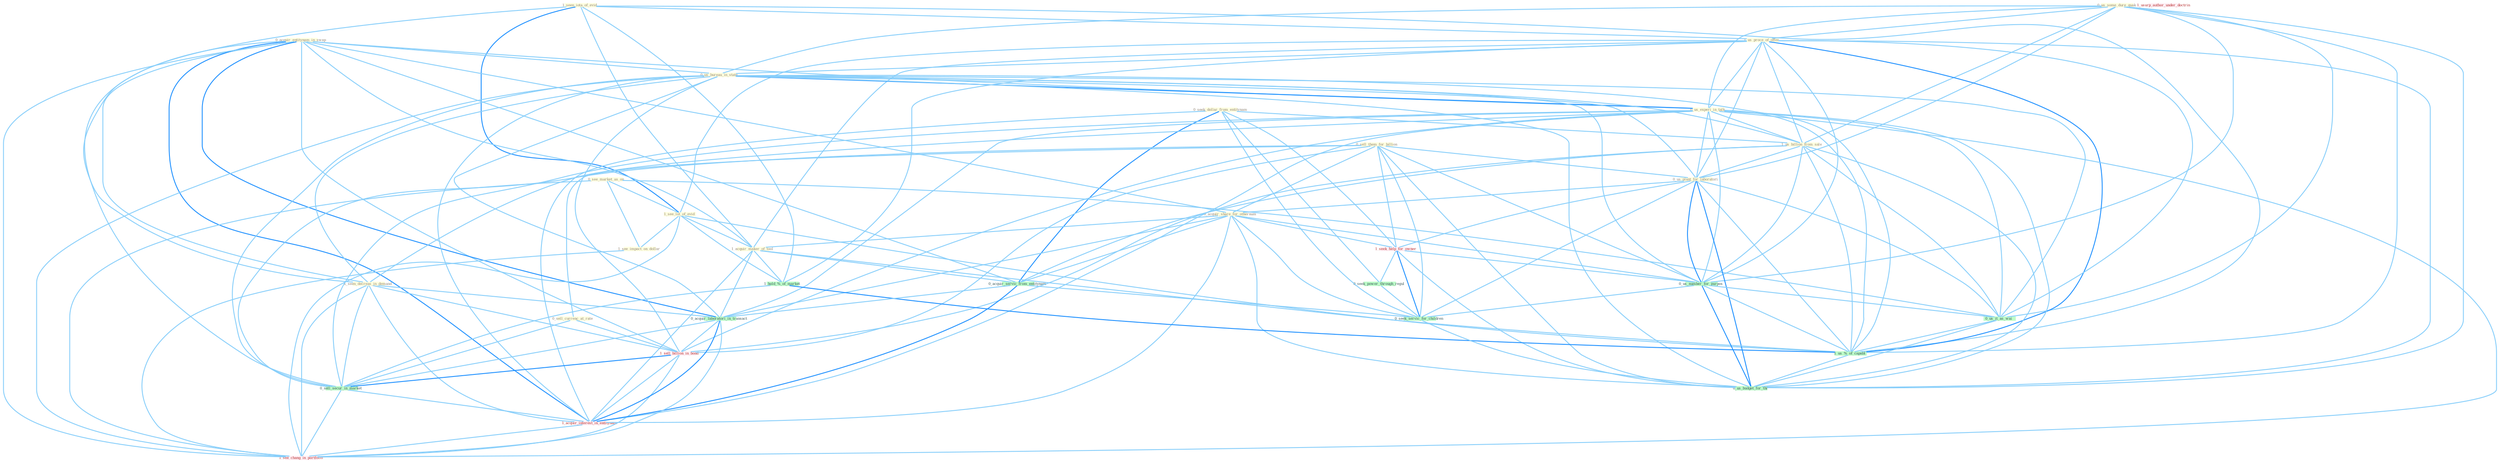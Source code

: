 Graph G{ 
    node
    [shape=polygon,style=filled,width=.5,height=.06,color="#BDFCC9",fixedsize=true,fontsize=4,
    fontcolor="#2f4f4f"];
    {node
    [color="#ffffe0", fontcolor="#8b7d6b"] "1_seen_iota_of_evid " "0_seek_dollar_from_entitynam " "0_us_some_dure_quak " "1_us_proce_of_offer " "0_acquir_entitynam_in_swap " "0_us_bureau_in_state " "0_see_market_as_on " "1_see_lot_of_evid " "1_see_impact_on_dollar " "0_sell_them_for_billion " "0_us_experi_in_talk " "1_us_billion_from_sale " "0_sell_currenc_at_rate " "1_seen_decreas_in_demand " "0_us_plant_for_laboratori " "0_acquir_share_for_othernum " "1_acquir_maker_of_tool "}
{node [color="#fff0f5", fontcolor="#b22222"] "1_seek_help_for_owner " "1_sell_billion_in_bond " "1_usurp_author_under_doctrin " "1_acquir_interest_in_entitynam " "1_see_chang_in_portfolio "}
edge [color="#B0E2FF"];

	"1_seen_iota_of_evid " -- "1_us_proce_of_offer " [w="1", color="#87cefa" ];
	"1_seen_iota_of_evid " -- "1_see_lot_of_evid " [w="2", color="#1e90ff" , len=0.8];
	"1_seen_iota_of_evid " -- "1_seen_decreas_in_demand " [w="1", color="#87cefa" ];
	"1_seen_iota_of_evid " -- "1_acquir_maker_of_tool " [w="1", color="#87cefa" ];
	"1_seen_iota_of_evid " -- "1_hold_%_of_market " [w="1", color="#87cefa" ];
	"1_seen_iota_of_evid " -- "1_us_%_of_capabl " [w="1", color="#87cefa" ];
	"0_seek_dollar_from_entitynam " -- "1_us_billion_from_sale " [w="1", color="#87cefa" ];
	"0_seek_dollar_from_entitynam " -- "1_seek_help_for_owner " [w="1", color="#87cefa" ];
	"0_seek_dollar_from_entitynam " -- "0_acquir_servic_from_entitynam " [w="2", color="#1e90ff" , len=0.8];
	"0_seek_dollar_from_entitynam " -- "0_seek_power_through_regul " [w="1", color="#87cefa" ];
	"0_seek_dollar_from_entitynam " -- "1_acquir_interest_in_entitynam " [w="1", color="#87cefa" ];
	"0_seek_dollar_from_entitynam " -- "0_seek_servic_for_children " [w="1", color="#87cefa" ];
	"0_us_some_dure_quak " -- "1_us_proce_of_offer " [w="1", color="#87cefa" ];
	"0_us_some_dure_quak " -- "0_us_bureau_in_state " [w="1", color="#87cefa" ];
	"0_us_some_dure_quak " -- "0_us_experi_in_talk " [w="1", color="#87cefa" ];
	"0_us_some_dure_quak " -- "1_us_billion_from_sale " [w="1", color="#87cefa" ];
	"0_us_some_dure_quak " -- "0_us_plant_for_laboratori " [w="1", color="#87cefa" ];
	"0_us_some_dure_quak " -- "0_us_number_for_purpos " [w="1", color="#87cefa" ];
	"0_us_some_dure_quak " -- "0_us_it_as_wai " [w="1", color="#87cefa" ];
	"0_us_some_dure_quak " -- "1_us_%_of_capabl " [w="1", color="#87cefa" ];
	"0_us_some_dure_quak " -- "0_us_budget_for_thi " [w="1", color="#87cefa" ];
	"1_us_proce_of_offer " -- "0_us_bureau_in_state " [w="1", color="#87cefa" ];
	"1_us_proce_of_offer " -- "1_see_lot_of_evid " [w="1", color="#87cefa" ];
	"1_us_proce_of_offer " -- "0_us_experi_in_talk " [w="1", color="#87cefa" ];
	"1_us_proce_of_offer " -- "1_us_billion_from_sale " [w="1", color="#87cefa" ];
	"1_us_proce_of_offer " -- "0_us_plant_for_laboratori " [w="1", color="#87cefa" ];
	"1_us_proce_of_offer " -- "1_acquir_maker_of_tool " [w="1", color="#87cefa" ];
	"1_us_proce_of_offer " -- "1_hold_%_of_market " [w="1", color="#87cefa" ];
	"1_us_proce_of_offer " -- "0_us_number_for_purpos " [w="1", color="#87cefa" ];
	"1_us_proce_of_offer " -- "0_us_it_as_wai " [w="1", color="#87cefa" ];
	"1_us_proce_of_offer " -- "1_us_%_of_capabl " [w="2", color="#1e90ff" , len=0.8];
	"1_us_proce_of_offer " -- "0_us_budget_for_thi " [w="1", color="#87cefa" ];
	"0_acquir_entitynam_in_swap " -- "0_us_bureau_in_state " [w="1", color="#87cefa" ];
	"0_acquir_entitynam_in_swap " -- "0_us_experi_in_talk " [w="1", color="#87cefa" ];
	"0_acquir_entitynam_in_swap " -- "1_seen_decreas_in_demand " [w="1", color="#87cefa" ];
	"0_acquir_entitynam_in_swap " -- "0_acquir_share_for_othernum " [w="1", color="#87cefa" ];
	"0_acquir_entitynam_in_swap " -- "1_acquir_maker_of_tool " [w="1", color="#87cefa" ];
	"0_acquir_entitynam_in_swap " -- "0_acquir_servic_from_entitynam " [w="1", color="#87cefa" ];
	"0_acquir_entitynam_in_swap " -- "0_acquir_laboratori_in_transact " [w="2", color="#1e90ff" , len=0.8];
	"0_acquir_entitynam_in_swap " -- "1_sell_billion_in_bond " [w="1", color="#87cefa" ];
	"0_acquir_entitynam_in_swap " -- "0_sell_secur_in_market " [w="1", color="#87cefa" ];
	"0_acquir_entitynam_in_swap " -- "1_acquir_interest_in_entitynam " [w="2", color="#1e90ff" , len=0.8];
	"0_acquir_entitynam_in_swap " -- "1_see_chang_in_portfolio " [w="1", color="#87cefa" ];
	"0_us_bureau_in_state " -- "0_us_experi_in_talk " [w="2", color="#1e90ff" , len=0.8];
	"0_us_bureau_in_state " -- "1_us_billion_from_sale " [w="1", color="#87cefa" ];
	"0_us_bureau_in_state " -- "1_seen_decreas_in_demand " [w="1", color="#87cefa" ];
	"0_us_bureau_in_state " -- "0_us_plant_for_laboratori " [w="1", color="#87cefa" ];
	"0_us_bureau_in_state " -- "0_us_number_for_purpos " [w="1", color="#87cefa" ];
	"0_us_bureau_in_state " -- "0_acquir_laboratori_in_transact " [w="1", color="#87cefa" ];
	"0_us_bureau_in_state " -- "1_sell_billion_in_bond " [w="1", color="#87cefa" ];
	"0_us_bureau_in_state " -- "0_us_it_as_wai " [w="1", color="#87cefa" ];
	"0_us_bureau_in_state " -- "1_us_%_of_capabl " [w="1", color="#87cefa" ];
	"0_us_bureau_in_state " -- "0_sell_secur_in_market " [w="1", color="#87cefa" ];
	"0_us_bureau_in_state " -- "1_acquir_interest_in_entitynam " [w="1", color="#87cefa" ];
	"0_us_bureau_in_state " -- "1_see_chang_in_portfolio " [w="1", color="#87cefa" ];
	"0_us_bureau_in_state " -- "0_us_budget_for_thi " [w="1", color="#87cefa" ];
	"0_see_market_as_on " -- "1_see_lot_of_evid " [w="1", color="#87cefa" ];
	"0_see_market_as_on " -- "1_see_impact_on_dollar " [w="1", color="#87cefa" ];
	"0_see_market_as_on " -- "0_us_it_as_wai " [w="1", color="#87cefa" ];
	"0_see_market_as_on " -- "1_see_chang_in_portfolio " [w="1", color="#87cefa" ];
	"1_see_lot_of_evid " -- "1_see_impact_on_dollar " [w="1", color="#87cefa" ];
	"1_see_lot_of_evid " -- "1_acquir_maker_of_tool " [w="1", color="#87cefa" ];
	"1_see_lot_of_evid " -- "1_hold_%_of_market " [w="1", color="#87cefa" ];
	"1_see_lot_of_evid " -- "1_us_%_of_capabl " [w="1", color="#87cefa" ];
	"1_see_lot_of_evid " -- "1_see_chang_in_portfolio " [w="1", color="#87cefa" ];
	"1_see_impact_on_dollar " -- "1_see_chang_in_portfolio " [w="1", color="#87cefa" ];
	"0_sell_them_for_billion " -- "0_sell_currenc_at_rate " [w="1", color="#87cefa" ];
	"0_sell_them_for_billion " -- "0_us_plant_for_laboratori " [w="1", color="#87cefa" ];
	"0_sell_them_for_billion " -- "0_acquir_share_for_othernum " [w="1", color="#87cefa" ];
	"0_sell_them_for_billion " -- "1_seek_help_for_owner " [w="1", color="#87cefa" ];
	"0_sell_them_for_billion " -- "0_us_number_for_purpos " [w="1", color="#87cefa" ];
	"0_sell_them_for_billion " -- "1_sell_billion_in_bond " [w="1", color="#87cefa" ];
	"0_sell_them_for_billion " -- "0_sell_secur_in_market " [w="1", color="#87cefa" ];
	"0_sell_them_for_billion " -- "0_seek_servic_for_children " [w="1", color="#87cefa" ];
	"0_sell_them_for_billion " -- "0_us_budget_for_thi " [w="1", color="#87cefa" ];
	"0_us_experi_in_talk " -- "1_us_billion_from_sale " [w="1", color="#87cefa" ];
	"0_us_experi_in_talk " -- "1_seen_decreas_in_demand " [w="1", color="#87cefa" ];
	"0_us_experi_in_talk " -- "0_us_plant_for_laboratori " [w="1", color="#87cefa" ];
	"0_us_experi_in_talk " -- "0_us_number_for_purpos " [w="1", color="#87cefa" ];
	"0_us_experi_in_talk " -- "0_acquir_laboratori_in_transact " [w="1", color="#87cefa" ];
	"0_us_experi_in_talk " -- "1_sell_billion_in_bond " [w="1", color="#87cefa" ];
	"0_us_experi_in_talk " -- "0_us_it_as_wai " [w="1", color="#87cefa" ];
	"0_us_experi_in_talk " -- "1_us_%_of_capabl " [w="1", color="#87cefa" ];
	"0_us_experi_in_talk " -- "0_sell_secur_in_market " [w="1", color="#87cefa" ];
	"0_us_experi_in_talk " -- "1_acquir_interest_in_entitynam " [w="1", color="#87cefa" ];
	"0_us_experi_in_talk " -- "1_see_chang_in_portfolio " [w="1", color="#87cefa" ];
	"0_us_experi_in_talk " -- "0_us_budget_for_thi " [w="1", color="#87cefa" ];
	"1_us_billion_from_sale " -- "0_us_plant_for_laboratori " [w="1", color="#87cefa" ];
	"1_us_billion_from_sale " -- "0_acquir_servic_from_entitynam " [w="1", color="#87cefa" ];
	"1_us_billion_from_sale " -- "0_us_number_for_purpos " [w="1", color="#87cefa" ];
	"1_us_billion_from_sale " -- "1_sell_billion_in_bond " [w="1", color="#87cefa" ];
	"1_us_billion_from_sale " -- "0_us_it_as_wai " [w="1", color="#87cefa" ];
	"1_us_billion_from_sale " -- "1_us_%_of_capabl " [w="1", color="#87cefa" ];
	"1_us_billion_from_sale " -- "0_us_budget_for_thi " [w="1", color="#87cefa" ];
	"0_sell_currenc_at_rate " -- "1_sell_billion_in_bond " [w="1", color="#87cefa" ];
	"0_sell_currenc_at_rate " -- "0_sell_secur_in_market " [w="1", color="#87cefa" ];
	"1_seen_decreas_in_demand " -- "0_acquir_laboratori_in_transact " [w="1", color="#87cefa" ];
	"1_seen_decreas_in_demand " -- "1_sell_billion_in_bond " [w="1", color="#87cefa" ];
	"1_seen_decreas_in_demand " -- "0_sell_secur_in_market " [w="1", color="#87cefa" ];
	"1_seen_decreas_in_demand " -- "1_acquir_interest_in_entitynam " [w="1", color="#87cefa" ];
	"1_seen_decreas_in_demand " -- "1_see_chang_in_portfolio " [w="1", color="#87cefa" ];
	"0_us_plant_for_laboratori " -- "0_acquir_share_for_othernum " [w="1", color="#87cefa" ];
	"0_us_plant_for_laboratori " -- "1_seek_help_for_owner " [w="1", color="#87cefa" ];
	"0_us_plant_for_laboratori " -- "0_us_number_for_purpos " [w="2", color="#1e90ff" , len=0.8];
	"0_us_plant_for_laboratori " -- "0_us_it_as_wai " [w="1", color="#87cefa" ];
	"0_us_plant_for_laboratori " -- "1_us_%_of_capabl " [w="1", color="#87cefa" ];
	"0_us_plant_for_laboratori " -- "0_seek_servic_for_children " [w="1", color="#87cefa" ];
	"0_us_plant_for_laboratori " -- "0_us_budget_for_thi " [w="2", color="#1e90ff" , len=0.8];
	"0_acquir_share_for_othernum " -- "1_acquir_maker_of_tool " [w="1", color="#87cefa" ];
	"0_acquir_share_for_othernum " -- "1_seek_help_for_owner " [w="1", color="#87cefa" ];
	"0_acquir_share_for_othernum " -- "0_acquir_servic_from_entitynam " [w="1", color="#87cefa" ];
	"0_acquir_share_for_othernum " -- "0_us_number_for_purpos " [w="1", color="#87cefa" ];
	"0_acquir_share_for_othernum " -- "0_acquir_laboratori_in_transact " [w="1", color="#87cefa" ];
	"0_acquir_share_for_othernum " -- "1_acquir_interest_in_entitynam " [w="1", color="#87cefa" ];
	"0_acquir_share_for_othernum " -- "0_seek_servic_for_children " [w="1", color="#87cefa" ];
	"0_acquir_share_for_othernum " -- "0_us_budget_for_thi " [w="1", color="#87cefa" ];
	"1_acquir_maker_of_tool " -- "0_acquir_servic_from_entitynam " [w="1", color="#87cefa" ];
	"1_acquir_maker_of_tool " -- "1_hold_%_of_market " [w="1", color="#87cefa" ];
	"1_acquir_maker_of_tool " -- "0_acquir_laboratori_in_transact " [w="1", color="#87cefa" ];
	"1_acquir_maker_of_tool " -- "1_us_%_of_capabl " [w="1", color="#87cefa" ];
	"1_acquir_maker_of_tool " -- "1_acquir_interest_in_entitynam " [w="1", color="#87cefa" ];
	"1_seek_help_for_owner " -- "0_seek_power_through_regul " [w="1", color="#87cefa" ];
	"1_seek_help_for_owner " -- "0_us_number_for_purpos " [w="1", color="#87cefa" ];
	"1_seek_help_for_owner " -- "0_seek_servic_for_children " [w="2", color="#1e90ff" , len=0.8];
	"1_seek_help_for_owner " -- "0_us_budget_for_thi " [w="1", color="#87cefa" ];
	"0_acquir_servic_from_entitynam " -- "0_acquir_laboratori_in_transact " [w="1", color="#87cefa" ];
	"0_acquir_servic_from_entitynam " -- "1_acquir_interest_in_entitynam " [w="2", color="#1e90ff" , len=0.8];
	"0_acquir_servic_from_entitynam " -- "0_seek_servic_for_children " [w="1", color="#87cefa" ];
	"1_hold_%_of_market " -- "1_us_%_of_capabl " [w="2", color="#1e90ff" , len=0.8];
	"1_hold_%_of_market " -- "0_sell_secur_in_market " [w="1", color="#87cefa" ];
	"0_seek_power_through_regul " -- "0_seek_servic_for_children " [w="1", color="#87cefa" ];
	"0_us_number_for_purpos " -- "0_us_it_as_wai " [w="1", color="#87cefa" ];
	"0_us_number_for_purpos " -- "1_us_%_of_capabl " [w="1", color="#87cefa" ];
	"0_us_number_for_purpos " -- "0_seek_servic_for_children " [w="1", color="#87cefa" ];
	"0_us_number_for_purpos " -- "0_us_budget_for_thi " [w="2", color="#1e90ff" , len=0.8];
	"0_acquir_laboratori_in_transact " -- "1_sell_billion_in_bond " [w="1", color="#87cefa" ];
	"0_acquir_laboratori_in_transact " -- "0_sell_secur_in_market " [w="1", color="#87cefa" ];
	"0_acquir_laboratori_in_transact " -- "1_acquir_interest_in_entitynam " [w="2", color="#1e90ff" , len=0.8];
	"0_acquir_laboratori_in_transact " -- "1_see_chang_in_portfolio " [w="1", color="#87cefa" ];
	"1_sell_billion_in_bond " -- "0_sell_secur_in_market " [w="2", color="#1e90ff" , len=0.8];
	"1_sell_billion_in_bond " -- "1_acquir_interest_in_entitynam " [w="1", color="#87cefa" ];
	"1_sell_billion_in_bond " -- "1_see_chang_in_portfolio " [w="1", color="#87cefa" ];
	"0_us_it_as_wai " -- "1_us_%_of_capabl " [w="1", color="#87cefa" ];
	"0_us_it_as_wai " -- "0_us_budget_for_thi " [w="1", color="#87cefa" ];
	"1_us_%_of_capabl " -- "0_us_budget_for_thi " [w="1", color="#87cefa" ];
	"0_sell_secur_in_market " -- "1_acquir_interest_in_entitynam " [w="1", color="#87cefa" ];
	"0_sell_secur_in_market " -- "1_see_chang_in_portfolio " [w="1", color="#87cefa" ];
	"1_acquir_interest_in_entitynam " -- "1_see_chang_in_portfolio " [w="1", color="#87cefa" ];
	"0_seek_servic_for_children " -- "0_us_budget_for_thi " [w="1", color="#87cefa" ];
}